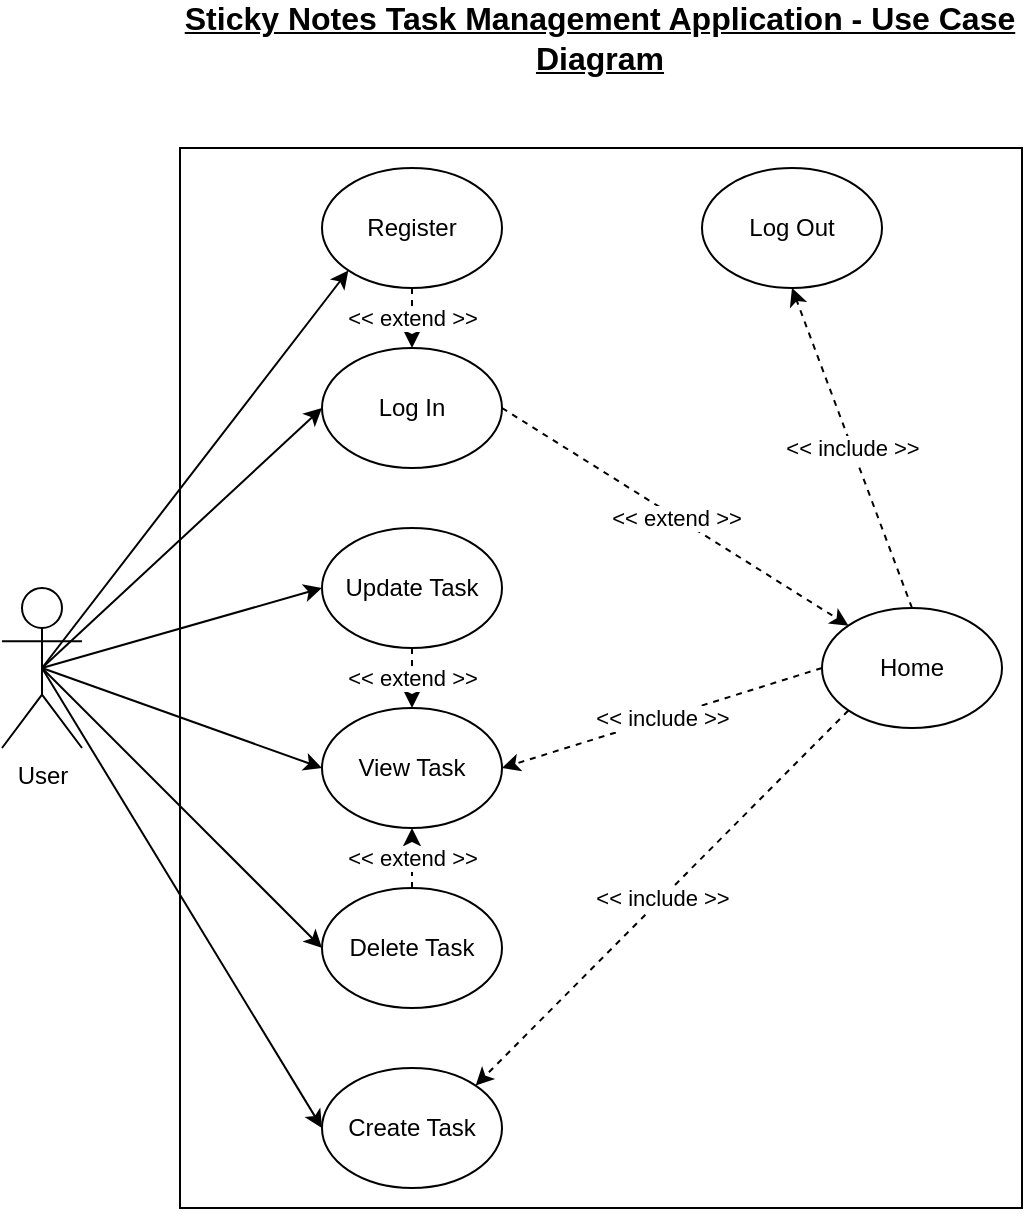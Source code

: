 <mxfile version="24.5.4" type="device">
  <diagram name="Page-1" id="G6TPgknP8ihUdnQloteI">
    <mxGraphModel dx="1194" dy="615" grid="1" gridSize="10" guides="1" tooltips="1" connect="1" arrows="1" fold="1" page="1" pageScale="1" pageWidth="850" pageHeight="1100" math="0" shadow="0">
      <root>
        <mxCell id="0" />
        <mxCell id="1" parent="0" />
        <mxCell id="TC1xgq39k_FHIP3qxaW4-21" value="" style="rounded=0;whiteSpace=wrap;html=1;fillColor=none;" parent="1" vertex="1">
          <mxGeometry x="215" y="120" width="421" height="530" as="geometry" />
        </mxCell>
        <mxCell id="TC1xgq39k_FHIP3qxaW4-1" value="Create Task" style="ellipse;whiteSpace=wrap;html=1;" parent="1" vertex="1">
          <mxGeometry x="286" y="580" width="90" height="60" as="geometry" />
        </mxCell>
        <mxCell id="TC1xgq39k_FHIP3qxaW4-81" value="&amp;lt;&amp;lt; extend &amp;gt;&amp;gt;" style="edgeStyle=none;rounded=0;orthogonalLoop=1;jettySize=auto;html=1;exitX=0.5;exitY=0;exitDx=0;exitDy=0;entryX=0.5;entryY=1;entryDx=0;entryDy=0;dashed=1;" parent="1" source="TC1xgq39k_FHIP3qxaW4-9" target="TC1xgq39k_FHIP3qxaW4-11" edge="1">
          <mxGeometry relative="1" as="geometry" />
        </mxCell>
        <mxCell id="TC1xgq39k_FHIP3qxaW4-9" value="Delete Task" style="ellipse;whiteSpace=wrap;html=1;" parent="1" vertex="1">
          <mxGeometry x="286" y="490" width="90" height="60" as="geometry" />
        </mxCell>
        <mxCell id="TC1xgq39k_FHIP3qxaW4-11" value="View Task" style="ellipse;whiteSpace=wrap;html=1;" parent="1" vertex="1">
          <mxGeometry x="286" y="400" width="90" height="60" as="geometry" />
        </mxCell>
        <mxCell id="TC1xgq39k_FHIP3qxaW4-52" style="rounded=0;orthogonalLoop=1;jettySize=auto;html=1;exitX=0.5;exitY=0.5;exitDx=0;exitDy=0;exitPerimeter=0;entryX=0;entryY=0.5;entryDx=0;entryDy=0;" parent="1" source="TC1xgq39k_FHIP3qxaW4-19" target="TC1xgq39k_FHIP3qxaW4-46" edge="1">
          <mxGeometry relative="1" as="geometry" />
        </mxCell>
        <mxCell id="TC1xgq39k_FHIP3qxaW4-19" value="User" style="shape=umlActor;verticalLabelPosition=bottom;verticalAlign=top;html=1;outlineConnect=0;" parent="1" vertex="1">
          <mxGeometry x="126" y="340" width="40" height="80" as="geometry" />
        </mxCell>
        <mxCell id="TC1xgq39k_FHIP3qxaW4-22" style="edgeStyle=orthogonalEdgeStyle;rounded=0;orthogonalLoop=1;jettySize=auto;html=1;exitX=0.5;exitY=1;exitDx=0;exitDy=0;" parent="1" source="TC1xgq39k_FHIP3qxaW4-21" target="TC1xgq39k_FHIP3qxaW4-21" edge="1">
          <mxGeometry relative="1" as="geometry" />
        </mxCell>
        <mxCell id="TC1xgq39k_FHIP3qxaW4-59" value="&amp;lt;&amp;lt; extend &amp;gt;&amp;gt;" style="edgeStyle=none;rounded=0;orthogonalLoop=1;jettySize=auto;html=1;exitX=1;exitY=0.5;exitDx=0;exitDy=0;entryX=0;entryY=0;entryDx=0;entryDy=0;dashed=1;" parent="1" source="TC1xgq39k_FHIP3qxaW4-46" target="TC1xgq39k_FHIP3qxaW4-58" edge="1">
          <mxGeometry relative="1" as="geometry" />
        </mxCell>
        <mxCell id="TC1xgq39k_FHIP3qxaW4-46" value="Log In" style="ellipse;whiteSpace=wrap;html=1;" parent="1" vertex="1">
          <mxGeometry x="286" y="220" width="90" height="60" as="geometry" />
        </mxCell>
        <mxCell id="TC1xgq39k_FHIP3qxaW4-63" value="&amp;lt;&amp;lt; include &amp;gt;&amp;gt;" style="edgeStyle=none;rounded=0;orthogonalLoop=1;jettySize=auto;html=1;exitX=0;exitY=1;exitDx=0;exitDy=0;entryX=1;entryY=0;entryDx=0;entryDy=0;dashed=1;" parent="1" source="TC1xgq39k_FHIP3qxaW4-58" target="TC1xgq39k_FHIP3qxaW4-1" edge="1">
          <mxGeometry relative="1" as="geometry">
            <mxPoint x="551" y="440" as="targetPoint" />
          </mxGeometry>
        </mxCell>
        <mxCell id="TC1xgq39k_FHIP3qxaW4-58" value="Home" style="ellipse;whiteSpace=wrap;html=1;" parent="1" vertex="1">
          <mxGeometry x="536" y="350" width="90" height="60" as="geometry" />
        </mxCell>
        <mxCell id="TC1xgq39k_FHIP3qxaW4-73" value="Sticky Notes Task Management Application - Use Case Diagram" style="text;html=1;align=center;verticalAlign=middle;whiteSpace=wrap;rounded=0;fontSize=16;fontStyle=5" parent="1" vertex="1">
          <mxGeometry x="210" y="50" width="430" height="30" as="geometry" />
        </mxCell>
        <mxCell id="P5z_sTxEhlI-S5Wzs2KY-1" value="&amp;lt;&amp;lt; include &amp;gt;&amp;gt;" style="edgeStyle=none;rounded=0;orthogonalLoop=1;jettySize=auto;html=1;exitX=0;exitY=0.5;exitDx=0;exitDy=0;entryX=1;entryY=0.5;entryDx=0;entryDy=0;dashed=1;" parent="1" source="TC1xgq39k_FHIP3qxaW4-58" target="TC1xgq39k_FHIP3qxaW4-11" edge="1">
          <mxGeometry relative="1" as="geometry">
            <mxPoint x="494" y="361" as="sourcePoint" />
            <mxPoint x="443" y="429" as="targetPoint" />
          </mxGeometry>
        </mxCell>
        <mxCell id="Hfa2xa5Io3VWNzxneRDW-1" value="Register" style="ellipse;whiteSpace=wrap;html=1;" vertex="1" parent="1">
          <mxGeometry x="286" y="130" width="90" height="60" as="geometry" />
        </mxCell>
        <mxCell id="Hfa2xa5Io3VWNzxneRDW-2" value="Log Out" style="ellipse;whiteSpace=wrap;html=1;" vertex="1" parent="1">
          <mxGeometry x="476" y="130" width="90" height="60" as="geometry" />
        </mxCell>
        <mxCell id="Hfa2xa5Io3VWNzxneRDW-3" style="rounded=0;orthogonalLoop=1;jettySize=auto;html=1;exitX=0.5;exitY=0.5;exitDx=0;exitDy=0;exitPerimeter=0;entryX=0;entryY=0.5;entryDx=0;entryDy=0;" edge="1" parent="1" source="TC1xgq39k_FHIP3qxaW4-19" target="TC1xgq39k_FHIP3qxaW4-1">
          <mxGeometry relative="1" as="geometry">
            <mxPoint x="196" y="330" as="sourcePoint" />
            <mxPoint x="286" y="340" as="targetPoint" />
          </mxGeometry>
        </mxCell>
        <mxCell id="Hfa2xa5Io3VWNzxneRDW-4" style="rounded=0;orthogonalLoop=1;jettySize=auto;html=1;entryX=0;entryY=0.5;entryDx=0;entryDy=0;exitX=0.5;exitY=0.5;exitDx=0;exitDy=0;exitPerimeter=0;" edge="1" parent="1" source="TC1xgq39k_FHIP3qxaW4-19" target="TC1xgq39k_FHIP3qxaW4-11">
          <mxGeometry relative="1" as="geometry">
            <mxPoint x="176" y="320" as="sourcePoint" />
            <mxPoint x="286" y="350" as="targetPoint" />
          </mxGeometry>
        </mxCell>
        <mxCell id="Hfa2xa5Io3VWNzxneRDW-5" style="rounded=0;orthogonalLoop=1;jettySize=auto;html=1;entryX=0;entryY=0.5;entryDx=0;entryDy=0;exitX=0.5;exitY=0.5;exitDx=0;exitDy=0;exitPerimeter=0;" edge="1" parent="1" source="TC1xgq39k_FHIP3qxaW4-19" target="TC1xgq39k_FHIP3qxaW4-9">
          <mxGeometry relative="1" as="geometry">
            <mxPoint x="176" y="320" as="sourcePoint" />
            <mxPoint x="296" y="360" as="targetPoint" />
          </mxGeometry>
        </mxCell>
        <mxCell id="Hfa2xa5Io3VWNzxneRDW-6" style="rounded=0;orthogonalLoop=1;jettySize=auto;html=1;entryX=0;entryY=0.5;entryDx=0;entryDy=0;exitX=0.5;exitY=0.5;exitDx=0;exitDy=0;exitPerimeter=0;" edge="1" parent="1" source="TC1xgq39k_FHIP3qxaW4-19" target="Hfa2xa5Io3VWNzxneRDW-9">
          <mxGeometry relative="1" as="geometry">
            <mxPoint x="176" y="320" as="sourcePoint" />
            <mxPoint x="356" y="300" as="targetPoint" />
          </mxGeometry>
        </mxCell>
        <mxCell id="Hfa2xa5Io3VWNzxneRDW-7" style="rounded=0;orthogonalLoop=1;jettySize=auto;html=1;exitX=0.5;exitY=0.5;exitDx=0;exitDy=0;exitPerimeter=0;entryX=0;entryY=1;entryDx=0;entryDy=0;" edge="1" parent="1" source="TC1xgq39k_FHIP3qxaW4-19" target="Hfa2xa5Io3VWNzxneRDW-1">
          <mxGeometry relative="1" as="geometry">
            <mxPoint x="196" y="290" as="sourcePoint" />
            <mxPoint x="286" y="300" as="targetPoint" />
          </mxGeometry>
        </mxCell>
        <mxCell id="Hfa2xa5Io3VWNzxneRDW-8" value="&amp;lt;&amp;lt; extend &amp;gt;&amp;gt;" style="edgeStyle=none;rounded=0;orthogonalLoop=1;jettySize=auto;html=1;exitX=0.5;exitY=1;exitDx=0;exitDy=0;entryX=0.5;entryY=0;entryDx=0;entryDy=0;dashed=1;" edge="1" parent="1" source="Hfa2xa5Io3VWNzxneRDW-1" target="TC1xgq39k_FHIP3qxaW4-46">
          <mxGeometry relative="1" as="geometry">
            <mxPoint x="386" y="270" as="sourcePoint" />
            <mxPoint x="481" y="340" as="targetPoint" />
          </mxGeometry>
        </mxCell>
        <mxCell id="Hfa2xa5Io3VWNzxneRDW-9" value="Update Task" style="ellipse;whiteSpace=wrap;html=1;" vertex="1" parent="1">
          <mxGeometry x="286" y="310" width="90" height="60" as="geometry" />
        </mxCell>
        <mxCell id="Hfa2xa5Io3VWNzxneRDW-10" value="&amp;lt;&amp;lt; extend &amp;gt;&amp;gt;" style="edgeStyle=none;rounded=0;orthogonalLoop=1;jettySize=auto;html=1;exitX=0.5;exitY=1;exitDx=0;exitDy=0;entryX=0.5;entryY=0;entryDx=0;entryDy=0;dashed=1;" edge="1" parent="1" source="Hfa2xa5Io3VWNzxneRDW-9" target="TC1xgq39k_FHIP3qxaW4-11">
          <mxGeometry relative="1" as="geometry">
            <mxPoint x="341" y="500" as="sourcePoint" />
            <mxPoint x="341" y="470" as="targetPoint" />
          </mxGeometry>
        </mxCell>
        <mxCell id="Hfa2xa5Io3VWNzxneRDW-11" value="&amp;lt;&amp;lt; include &amp;gt;&amp;gt;" style="edgeStyle=none;rounded=0;orthogonalLoop=1;jettySize=auto;html=1;exitX=0.5;exitY=0;exitDx=0;exitDy=0;entryX=0.5;entryY=1;entryDx=0;entryDy=0;dashed=1;" edge="1" parent="1" source="TC1xgq39k_FHIP3qxaW4-58" target="Hfa2xa5Io3VWNzxneRDW-2">
          <mxGeometry relative="1" as="geometry">
            <mxPoint x="546" y="390" as="sourcePoint" />
            <mxPoint x="386" y="440" as="targetPoint" />
          </mxGeometry>
        </mxCell>
      </root>
    </mxGraphModel>
  </diagram>
</mxfile>
